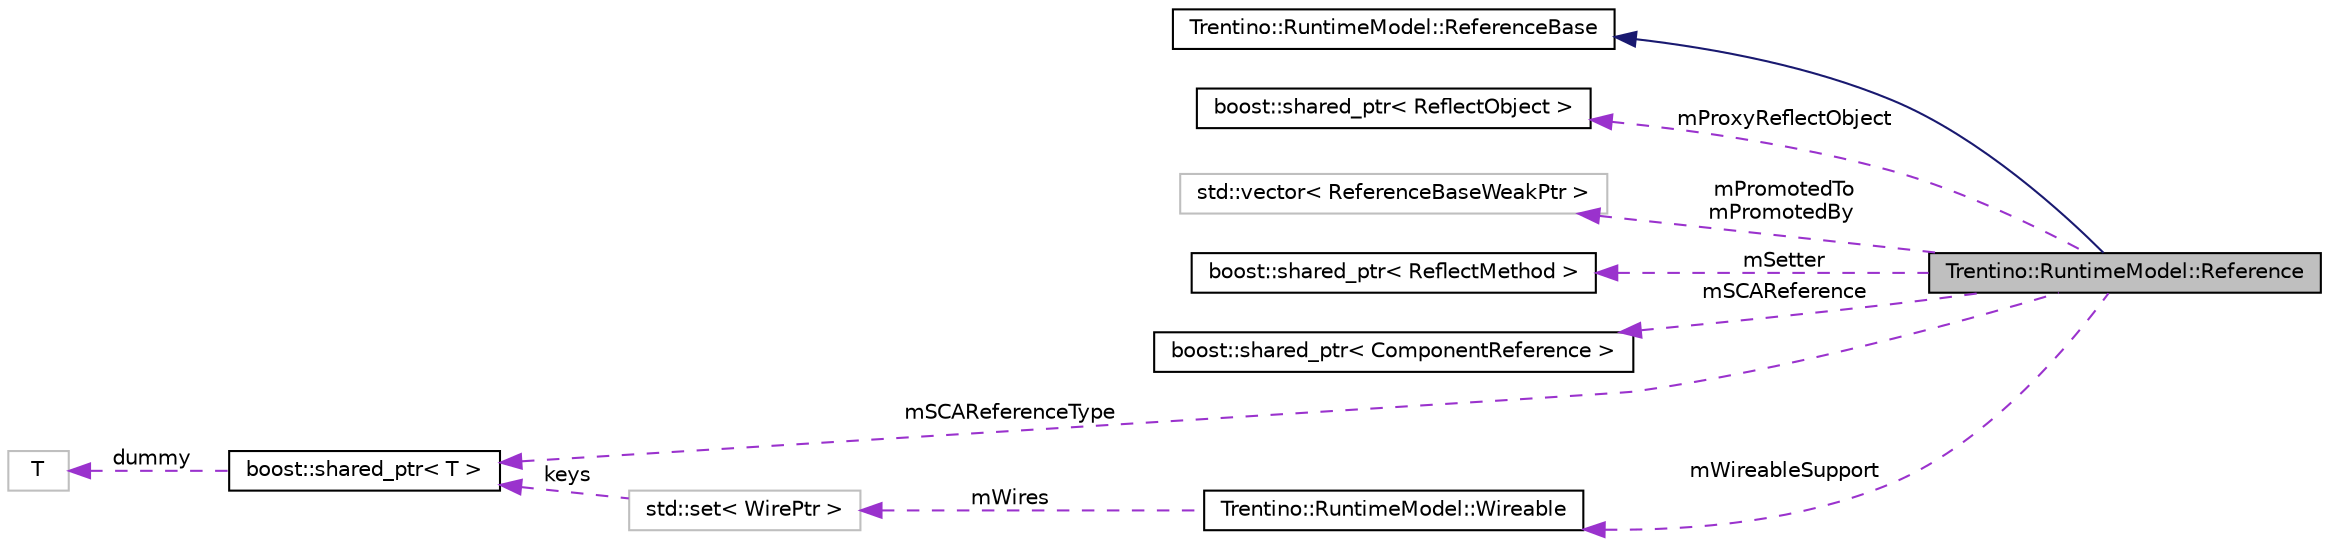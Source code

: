 digraph G
{
  edge [fontname="Helvetica",fontsize="10",labelfontname="Helvetica",labelfontsize="10"];
  node [fontname="Helvetica",fontsize="10",shape=record];
  rankdir="LR";
  Node1 [label="Trentino::RuntimeModel::Reference",height=0.2,width=0.4,color="black", fillcolor="grey75", style="filled" fontcolor="black"];
  Node2 -> Node1 [dir="back",color="midnightblue",fontsize="10",style="solid",fontname="Helvetica"];
  Node2 [label="Trentino::RuntimeModel::ReferenceBase",height=0.2,width=0.4,color="black", fillcolor="white", style="filled",URL="$class_trentino_1_1_runtime_model_1_1_reference_base.html",tooltip="Represents an SCA reference at runtime."];
  Node3 -> Node1 [dir="back",color="darkorchid3",fontsize="10",style="dashed",label=" mProxyReflectObject" ,fontname="Helvetica"];
  Node3 [label="boost::shared_ptr\< ReflectObject \>",height=0.2,width=0.4,color="black", fillcolor="white", style="filled",URL="$classboost_1_1shared__ptr.html"];
  Node4 -> Node1 [dir="back",color="darkorchid3",fontsize="10",style="dashed",label=" mPromotedTo\nmPromotedBy" ,fontname="Helvetica"];
  Node4 [label="std::vector\< ReferenceBaseWeakPtr \>",height=0.2,width=0.4,color="grey75", fillcolor="white", style="filled"];
  Node5 -> Node1 [dir="back",color="darkorchid3",fontsize="10",style="dashed",label=" mSetter" ,fontname="Helvetica"];
  Node5 [label="boost::shared_ptr\< ReflectMethod \>",height=0.2,width=0.4,color="black", fillcolor="white", style="filled",URL="$classboost_1_1shared__ptr.html"];
  Node6 -> Node1 [dir="back",color="darkorchid3",fontsize="10",style="dashed",label=" mSCAReference" ,fontname="Helvetica"];
  Node6 [label="boost::shared_ptr\< ComponentReference \>",height=0.2,width=0.4,color="black", fillcolor="white", style="filled",URL="$classboost_1_1shared__ptr.html"];
  Node7 -> Node1 [dir="back",color="darkorchid3",fontsize="10",style="dashed",label=" mSCAReferenceType" ,fontname="Helvetica"];
  Node7 [label="boost::shared_ptr\< T \>",height=0.2,width=0.4,color="black", fillcolor="white", style="filled",URL="$classboost_1_1shared__ptr.html"];
  Node8 -> Node7 [dir="back",color="darkorchid3",fontsize="10",style="dashed",label=" dummy" ,fontname="Helvetica"];
  Node8 [label="T",height=0.2,width=0.4,color="grey75", fillcolor="white", style="filled"];
  Node9 -> Node1 [dir="back",color="darkorchid3",fontsize="10",style="dashed",label=" mWireableSupport" ,fontname="Helvetica"];
  Node9 [label="Trentino::RuntimeModel::Wireable",height=0.2,width=0.4,color="black", fillcolor="white", style="filled",URL="$class_trentino_1_1_runtime_model_1_1_wireable.html",tooltip="All elements which are wireable use this class as support."];
  Node10 -> Node9 [dir="back",color="darkorchid3",fontsize="10",style="dashed",label=" mWires" ,fontname="Helvetica"];
  Node10 [label="std::set\< WirePtr \>",height=0.2,width=0.4,color="grey75", fillcolor="white", style="filled"];
  Node7 -> Node10 [dir="back",color="darkorchid3",fontsize="10",style="dashed",label=" keys" ,fontname="Helvetica"];
}
